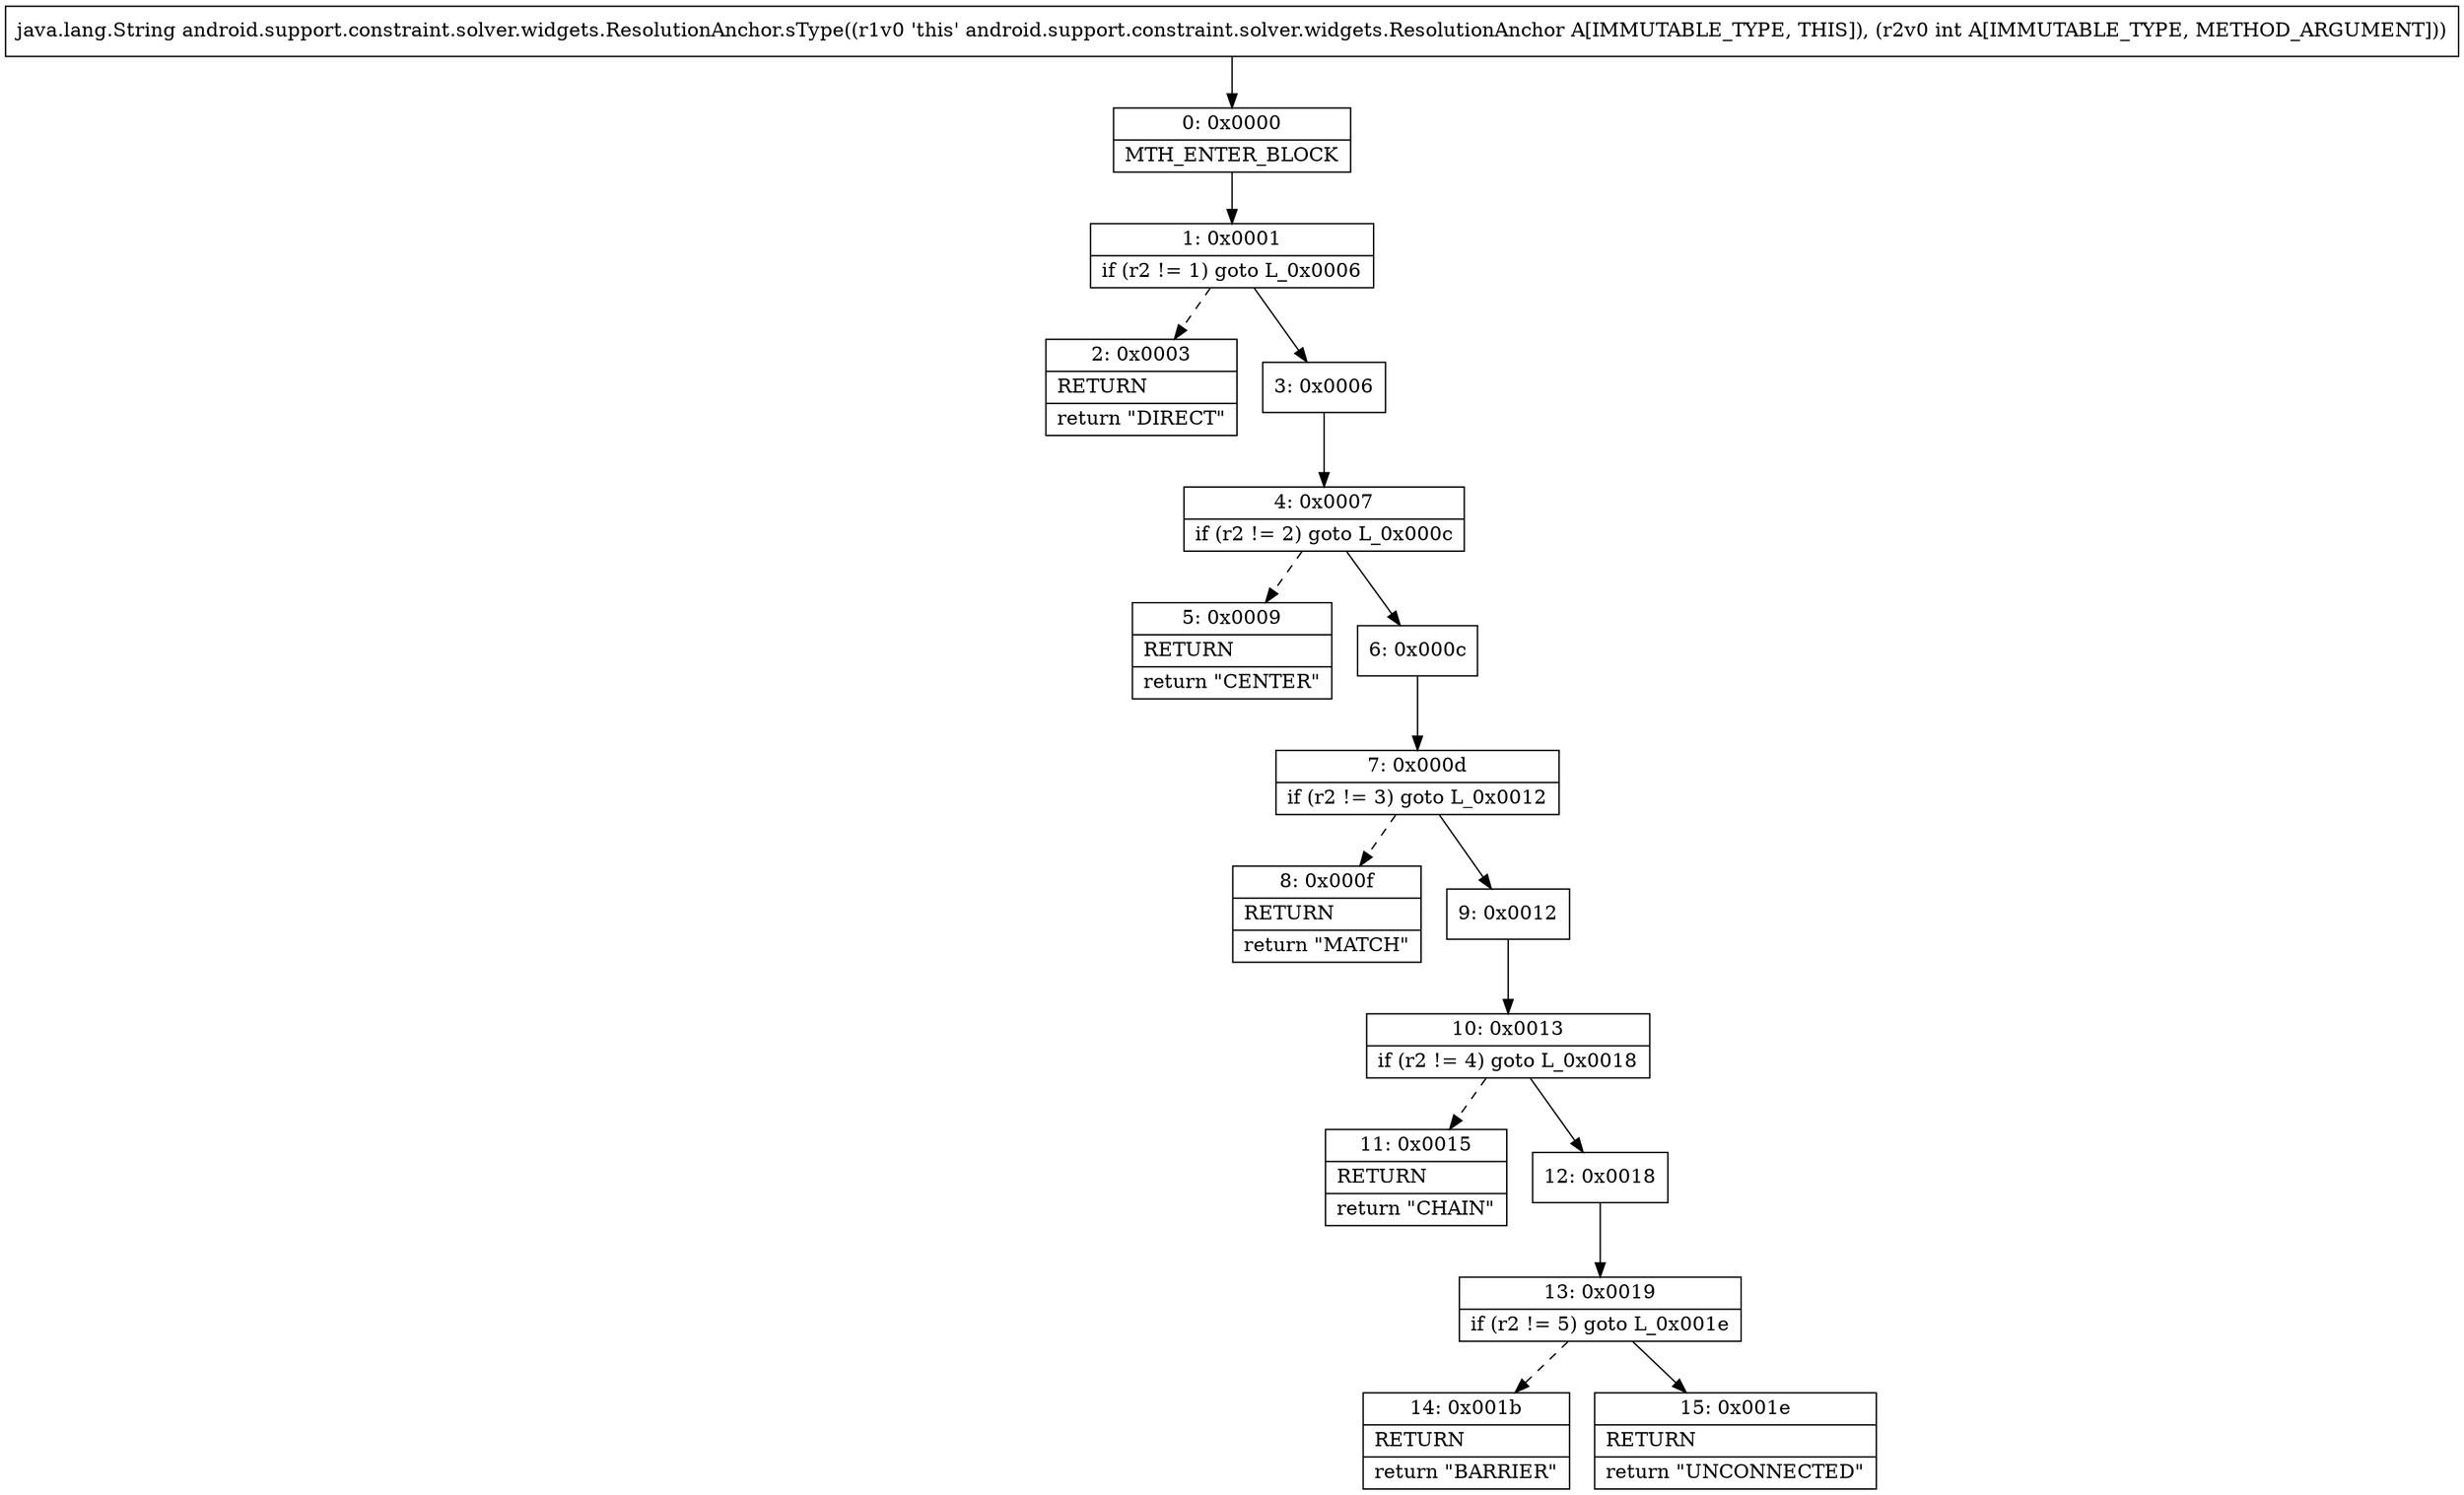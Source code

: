 digraph "CFG forandroid.support.constraint.solver.widgets.ResolutionAnchor.sType(I)Ljava\/lang\/String;" {
Node_0 [shape=record,label="{0\:\ 0x0000|MTH_ENTER_BLOCK\l}"];
Node_1 [shape=record,label="{1\:\ 0x0001|if (r2 != 1) goto L_0x0006\l}"];
Node_2 [shape=record,label="{2\:\ 0x0003|RETURN\l|return \"DIRECT\"\l}"];
Node_3 [shape=record,label="{3\:\ 0x0006}"];
Node_4 [shape=record,label="{4\:\ 0x0007|if (r2 != 2) goto L_0x000c\l}"];
Node_5 [shape=record,label="{5\:\ 0x0009|RETURN\l|return \"CENTER\"\l}"];
Node_6 [shape=record,label="{6\:\ 0x000c}"];
Node_7 [shape=record,label="{7\:\ 0x000d|if (r2 != 3) goto L_0x0012\l}"];
Node_8 [shape=record,label="{8\:\ 0x000f|RETURN\l|return \"MATCH\"\l}"];
Node_9 [shape=record,label="{9\:\ 0x0012}"];
Node_10 [shape=record,label="{10\:\ 0x0013|if (r2 != 4) goto L_0x0018\l}"];
Node_11 [shape=record,label="{11\:\ 0x0015|RETURN\l|return \"CHAIN\"\l}"];
Node_12 [shape=record,label="{12\:\ 0x0018}"];
Node_13 [shape=record,label="{13\:\ 0x0019|if (r2 != 5) goto L_0x001e\l}"];
Node_14 [shape=record,label="{14\:\ 0x001b|RETURN\l|return \"BARRIER\"\l}"];
Node_15 [shape=record,label="{15\:\ 0x001e|RETURN\l|return \"UNCONNECTED\"\l}"];
MethodNode[shape=record,label="{java.lang.String android.support.constraint.solver.widgets.ResolutionAnchor.sType((r1v0 'this' android.support.constraint.solver.widgets.ResolutionAnchor A[IMMUTABLE_TYPE, THIS]), (r2v0 int A[IMMUTABLE_TYPE, METHOD_ARGUMENT])) }"];
MethodNode -> Node_0;
Node_0 -> Node_1;
Node_1 -> Node_2[style=dashed];
Node_1 -> Node_3;
Node_3 -> Node_4;
Node_4 -> Node_5[style=dashed];
Node_4 -> Node_6;
Node_6 -> Node_7;
Node_7 -> Node_8[style=dashed];
Node_7 -> Node_9;
Node_9 -> Node_10;
Node_10 -> Node_11[style=dashed];
Node_10 -> Node_12;
Node_12 -> Node_13;
Node_13 -> Node_14[style=dashed];
Node_13 -> Node_15;
}

